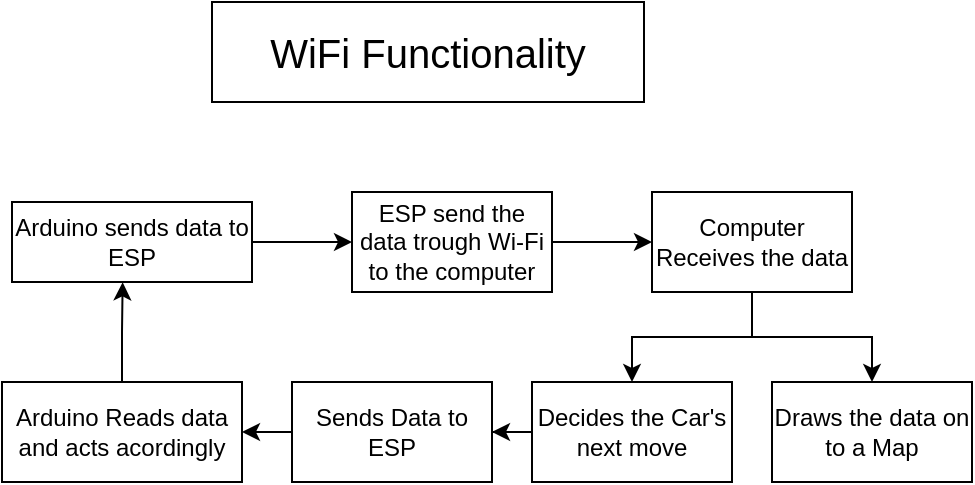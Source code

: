 <mxfile version="26.0.4">
  <diagram name="Page-1" id="qhDCpyiCkHaJVOi39q1q">
    <mxGraphModel dx="819" dy="441" grid="1" gridSize="10" guides="1" tooltips="1" connect="1" arrows="1" fold="1" page="1" pageScale="1" pageWidth="1169" pageHeight="827" math="0" shadow="0">
      <root>
        <mxCell id="0" />
        <mxCell id="1" parent="0" />
        <mxCell id="4DXViHA2RjTxA30QbC8S-190" value="&lt;font style=&quot;font-size: 20px;&quot;&gt;WiFi Functionality&lt;/font&gt;" style="rounded=0;whiteSpace=wrap;html=1;" vertex="1" parent="1">
          <mxGeometry x="205" y="140" width="216" height="50" as="geometry" />
        </mxCell>
        <mxCell id="4DXViHA2RjTxA30QbC8S-192" value="Arduino sends data to ESP" style="rounded=0;whiteSpace=wrap;html=1;container=0;" vertex="1" parent="1">
          <mxGeometry x="105" y="240" width="120" height="40" as="geometry" />
        </mxCell>
        <mxCell id="4DXViHA2RjTxA30QbC8S-221" style="edgeStyle=orthogonalEdgeStyle;rounded=0;orthogonalLoop=1;jettySize=auto;html=1;entryX=0;entryY=0.5;entryDx=0;entryDy=0;exitX=1;exitY=0.5;exitDx=0;exitDy=0;" edge="1" parent="1" source="4DXViHA2RjTxA30QbC8S-192" target="4DXViHA2RjTxA30QbC8S-196">
          <mxGeometry relative="1" as="geometry">
            <mxPoint x="355" y="260.029" as="sourcePoint" />
          </mxGeometry>
        </mxCell>
        <mxCell id="4DXViHA2RjTxA30QbC8S-223" style="edgeStyle=orthogonalEdgeStyle;rounded=0;orthogonalLoop=1;jettySize=auto;html=1;entryX=0;entryY=0.5;entryDx=0;entryDy=0;" edge="1" parent="1" source="4DXViHA2RjTxA30QbC8S-196" target="4DXViHA2RjTxA30QbC8S-217">
          <mxGeometry relative="1" as="geometry" />
        </mxCell>
        <mxCell id="4DXViHA2RjTxA30QbC8S-196" value="ESP send the data trough Wi-Fi to the computer" style="rounded=0;whiteSpace=wrap;html=1;" vertex="1" parent="1">
          <mxGeometry x="275" y="235" width="100" height="50" as="geometry" />
        </mxCell>
        <mxCell id="4DXViHA2RjTxA30QbC8S-226" style="edgeStyle=orthogonalEdgeStyle;rounded=0;orthogonalLoop=1;jettySize=auto;html=1;entryX=0.5;entryY=0;entryDx=0;entryDy=0;" edge="1" parent="1" source="4DXViHA2RjTxA30QbC8S-217" target="4DXViHA2RjTxA30QbC8S-224">
          <mxGeometry relative="1" as="geometry" />
        </mxCell>
        <mxCell id="4DXViHA2RjTxA30QbC8S-227" style="edgeStyle=orthogonalEdgeStyle;rounded=0;orthogonalLoop=1;jettySize=auto;html=1;entryX=0.5;entryY=0;entryDx=0;entryDy=0;" edge="1" parent="1" source="4DXViHA2RjTxA30QbC8S-217" target="4DXViHA2RjTxA30QbC8S-225">
          <mxGeometry relative="1" as="geometry" />
        </mxCell>
        <mxCell id="4DXViHA2RjTxA30QbC8S-217" value="Computer Receives the data" style="rounded=0;whiteSpace=wrap;html=1;" vertex="1" parent="1">
          <mxGeometry x="425" y="235" width="100" height="50" as="geometry" />
        </mxCell>
        <mxCell id="4DXViHA2RjTxA30QbC8S-224" value="Draws the data on to a Map" style="rounded=0;whiteSpace=wrap;html=1;" vertex="1" parent="1">
          <mxGeometry x="485" y="330" width="100" height="50" as="geometry" />
        </mxCell>
        <mxCell id="4DXViHA2RjTxA30QbC8S-229" style="edgeStyle=orthogonalEdgeStyle;rounded=0;orthogonalLoop=1;jettySize=auto;html=1;entryX=1;entryY=0.5;entryDx=0;entryDy=0;" edge="1" parent="1" source="4DXViHA2RjTxA30QbC8S-225" target="4DXViHA2RjTxA30QbC8S-228">
          <mxGeometry relative="1" as="geometry" />
        </mxCell>
        <mxCell id="4DXViHA2RjTxA30QbC8S-225" value="Decides the Car&#39;s next move" style="rounded=0;whiteSpace=wrap;html=1;" vertex="1" parent="1">
          <mxGeometry x="365" y="330" width="100" height="50" as="geometry" />
        </mxCell>
        <mxCell id="4DXViHA2RjTxA30QbC8S-231" style="edgeStyle=orthogonalEdgeStyle;rounded=0;orthogonalLoop=1;jettySize=auto;html=1;entryX=1;entryY=0.5;entryDx=0;entryDy=0;" edge="1" parent="1" source="4DXViHA2RjTxA30QbC8S-228" target="4DXViHA2RjTxA30QbC8S-230">
          <mxGeometry relative="1" as="geometry">
            <mxPoint x="295" y="355" as="targetPoint" />
          </mxGeometry>
        </mxCell>
        <mxCell id="4DXViHA2RjTxA30QbC8S-228" value="Sends Data to ESP" style="rounded=0;whiteSpace=wrap;html=1;" vertex="1" parent="1">
          <mxGeometry x="245" y="330" width="100" height="50" as="geometry" />
        </mxCell>
        <mxCell id="4DXViHA2RjTxA30QbC8S-230" value="Arduino Reads data and acts acordingly" style="rounded=0;whiteSpace=wrap;html=1;" vertex="1" parent="1">
          <mxGeometry x="100" y="330" width="120" height="50" as="geometry" />
        </mxCell>
        <mxCell id="4DXViHA2RjTxA30QbC8S-232" style="edgeStyle=orthogonalEdgeStyle;rounded=0;orthogonalLoop=1;jettySize=auto;html=1;entryX=0.461;entryY=1.004;entryDx=0;entryDy=0;entryPerimeter=0;" edge="1" parent="1" source="4DXViHA2RjTxA30QbC8S-230" target="4DXViHA2RjTxA30QbC8S-192">
          <mxGeometry relative="1" as="geometry" />
        </mxCell>
      </root>
    </mxGraphModel>
  </diagram>
</mxfile>
